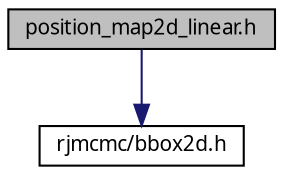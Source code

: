 digraph "position_map2d_linear.h"
{
  edge [fontname="FreeSans.ttf",fontsize="10",labelfontname="FreeSans.ttf",labelfontsize="10"];
  node [fontname="FreeSans.ttf",fontsize="10",shape=record];
  Node1 [label="position_map2d_linear.h",height=0.2,width=0.4,color="black", fillcolor="grey75", style="filled", fontcolor="black"];
  Node1 -> Node2 [color="midnightblue",fontsize="10",style="solid"];
  Node2 [label="rjmcmc/bbox2d.h",height=0.2,width=0.4,color="black", fillcolor="white", style="filled",URL="$bbox2d_8h.html",tooltip="2D Bounding Box routines "];
}
